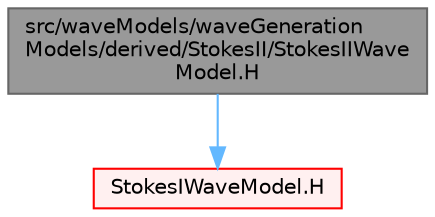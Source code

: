 digraph "src/waveModels/waveGenerationModels/derived/StokesII/StokesIIWaveModel.H"
{
 // LATEX_PDF_SIZE
  bgcolor="transparent";
  edge [fontname=Helvetica,fontsize=10,labelfontname=Helvetica,labelfontsize=10];
  node [fontname=Helvetica,fontsize=10,shape=box,height=0.2,width=0.4];
  Node1 [id="Node000001",label="src/waveModels/waveGeneration\lModels/derived/StokesII/StokesIIWave\lModel.H",height=0.2,width=0.4,color="gray40", fillcolor="grey60", style="filled", fontcolor="black",tooltip=" "];
  Node1 -> Node2 [id="edge1_Node000001_Node000002",color="steelblue1",style="solid",tooltip=" "];
  Node2 [id="Node000002",label="StokesIWaveModel.H",height=0.2,width=0.4,color="red", fillcolor="#FFF0F0", style="filled",URL="$StokesIWaveModel_8H.html",tooltip=" "];
}
